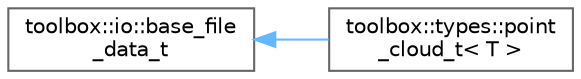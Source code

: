 digraph "Graphical Class Hierarchy"
{
 // LATEX_PDF_SIZE
  bgcolor="transparent";
  edge [fontname=Helvetica,fontsize=10,labelfontname=Helvetica,labelfontsize=10];
  node [fontname=Helvetica,fontsize=10,shape=box,height=0.2,width=0.4];
  rankdir="LR";
  Node0 [id="Node000000",label="toolbox::io::base_file\l_data_t",height=0.2,width=0.4,color="grey40", fillcolor="white", style="filled",URL="$classtoolbox_1_1io_1_1base__file__data__t.html",tooltip="文件数据的基类 / Base class for data loaded from files"];
  Node0 -> Node1 [id="edge26_Node000000_Node000001",dir="back",color="steelblue1",style="solid",tooltip=" "];
  Node1 [id="Node000001",label="toolbox::types::point\l_cloud_t\< T \>",height=0.2,width=0.4,color="grey40", fillcolor="white", style="filled",URL="$classtoolbox_1_1types_1_1point__cloud__t.html",tooltip="包含点和相关数据的点云类 / A point cloud class containing points and associated data"];
}
